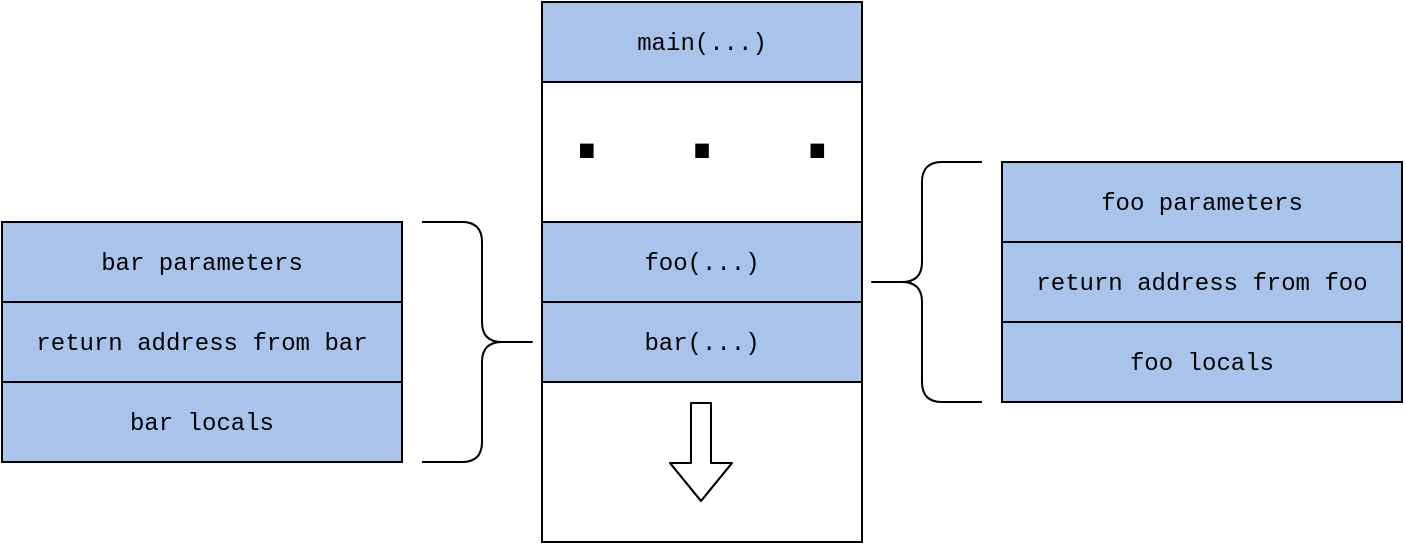 <mxfile version="14.1.8" type="device"><diagram id="raNwxoly8xd7HDgFjk4U" name="Page-1"><mxGraphModel dx="1106" dy="1003" grid="1" gridSize="10" guides="1" tooltips="1" connect="1" arrows="1" fold="1" page="1" pageScale="1" pageWidth="827" pageHeight="1169" math="0" shadow="0"><root><mxCell id="0"/><mxCell id="1" parent="0"/><mxCell id="UIcE7scrR7a0u1FjB5Fe-4" value="" style="rounded=0;whiteSpace=wrap;html=1;" vertex="1" parent="1"><mxGeometry x="330" y="40" width="160" height="270" as="geometry"/></mxCell><mxCell id="UIcE7scrR7a0u1FjB5Fe-1" value="&lt;font face=&quot;Courier New&quot;&gt;foo(...)&lt;/font&gt;" style="rounded=0;whiteSpace=wrap;html=1;fillColor=#A9C4EB;" vertex="1" parent="1"><mxGeometry x="330" y="150" width="160" height="40" as="geometry"/></mxCell><mxCell id="UIcE7scrR7a0u1FjB5Fe-2" value="&lt;font face=&quot;Courier New&quot;&gt;bar(...)&lt;/font&gt;" style="rounded=0;whiteSpace=wrap;html=1;fillColor=#A9C4EB;" vertex="1" parent="1"><mxGeometry x="330" y="190" width="160" height="40" as="geometry"/></mxCell><mxCell id="UIcE7scrR7a0u1FjB5Fe-5" value="&lt;font face=&quot;Courier New&quot;&gt;main(...)&lt;/font&gt;" style="rounded=0;whiteSpace=wrap;html=1;fillColor=#A9C4EB;" vertex="1" parent="1"><mxGeometry x="330" y="40" width="160" height="40" as="geometry"/></mxCell><mxCell id="UIcE7scrR7a0u1FjB5Fe-6" value="&lt;font face=&quot;Courier New&quot; style=&quot;font-size: 48px&quot;&gt;&lt;b&gt;. . .&lt;/b&gt;&lt;/font&gt;" style="text;html=1;strokeColor=none;fillColor=none;align=center;verticalAlign=middle;whiteSpace=wrap;rounded=0;" vertex="1" parent="1"><mxGeometry x="320" y="90" width="180" height="30" as="geometry"/></mxCell><mxCell id="UIcE7scrR7a0u1FjB5Fe-7" value="" style="shape=flexArrow;endArrow=classic;html=1;" edge="1" parent="1"><mxGeometry width="50" height="50" relative="1" as="geometry"><mxPoint x="409.5" y="240" as="sourcePoint"/><mxPoint x="409.5" y="290" as="targetPoint"/></mxGeometry></mxCell><mxCell id="UIcE7scrR7a0u1FjB5Fe-9" value="" style="shape=curlyBracket;whiteSpace=wrap;html=1;rounded=1;fillColor=#A9C4EB;rotation=-180;size=0.5;" vertex="1" parent="1"><mxGeometry x="270" y="150" width="60" height="120" as="geometry"/></mxCell><mxCell id="UIcE7scrR7a0u1FjB5Fe-10" value="&lt;font face=&quot;Courier New&quot;&gt;foo parameters&lt;/font&gt;" style="rounded=0;whiteSpace=wrap;html=1;fillColor=#A9C4EB;" vertex="1" parent="1"><mxGeometry x="560" y="120" width="200" height="40" as="geometry"/></mxCell><mxCell id="UIcE7scrR7a0u1FjB5Fe-11" value="&lt;font face=&quot;Courier New&quot;&gt;return address from foo&lt;/font&gt;" style="rounded=0;whiteSpace=wrap;html=1;fillColor=#A9C4EB;" vertex="1" parent="1"><mxGeometry x="560" y="160" width="200" height="40" as="geometry"/></mxCell><mxCell id="UIcE7scrR7a0u1FjB5Fe-12" value="&lt;font face=&quot;Courier New&quot;&gt;foo locals&lt;/font&gt;" style="rounded=0;whiteSpace=wrap;html=1;fillColor=#A9C4EB;" vertex="1" parent="1"><mxGeometry x="560" y="200" width="200" height="40" as="geometry"/></mxCell><mxCell id="UIcE7scrR7a0u1FjB5Fe-13" value="&lt;font face=&quot;Courier New&quot;&gt;bar parameters&lt;/font&gt;" style="rounded=0;whiteSpace=wrap;html=1;fillColor=#A9C4EB;" vertex="1" parent="1"><mxGeometry x="60" y="150" width="200" height="40" as="geometry"/></mxCell><mxCell id="UIcE7scrR7a0u1FjB5Fe-14" value="&lt;font face=&quot;Courier New&quot;&gt;return address from bar&lt;/font&gt;" style="rounded=0;whiteSpace=wrap;html=1;fillColor=#A9C4EB;" vertex="1" parent="1"><mxGeometry x="60" y="190" width="200" height="40" as="geometry"/></mxCell><mxCell id="UIcE7scrR7a0u1FjB5Fe-15" value="&lt;font face=&quot;Courier New&quot;&gt;bar locals&lt;/font&gt;" style="rounded=0;whiteSpace=wrap;html=1;fillColor=#A9C4EB;" vertex="1" parent="1"><mxGeometry x="60" y="230" width="200" height="40" as="geometry"/></mxCell><mxCell id="UIcE7scrR7a0u1FjB5Fe-17" value="" style="shape=curlyBracket;whiteSpace=wrap;html=1;rounded=1;fillColor=#A9C4EB;" vertex="1" parent="1"><mxGeometry x="490" y="120" width="60" height="120" as="geometry"/></mxCell></root></mxGraphModel></diagram></mxfile>